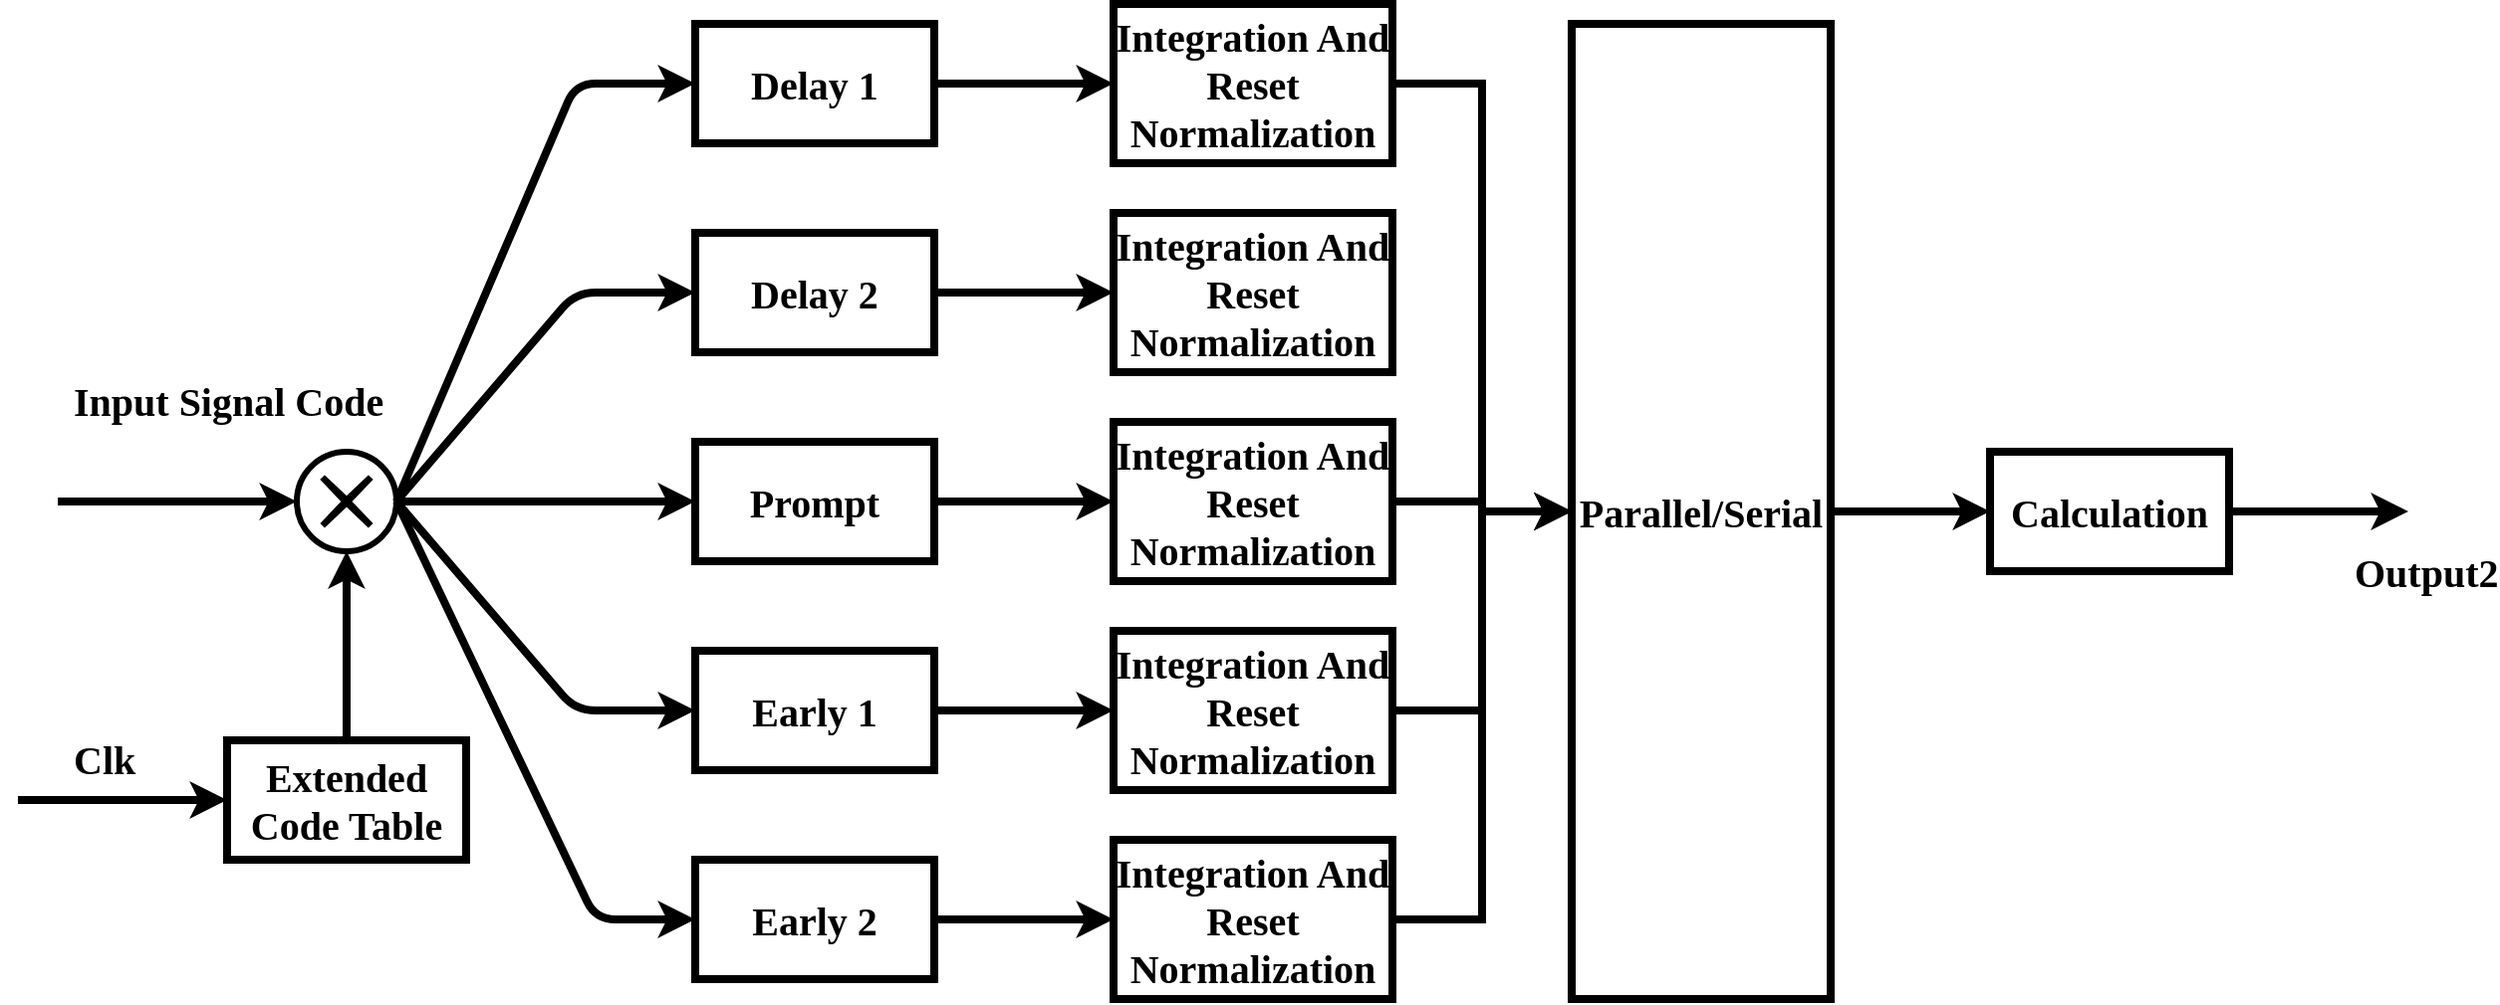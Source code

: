 <mxfile version="11.1.2" type="github"><diagram id="BzFxyADQcd_D7N0M5WDs" name="Page-1"><mxGraphModel dx="1730" dy="910" grid="1" gridSize="10" guides="1" tooltips="1" connect="1" arrows="1" fold="1" page="1" pageScale="1" pageWidth="850" pageHeight="1100" math="0" shadow="0"><root><mxCell id="0"/><mxCell id="1" parent="0"/><mxCell id="-UdZm8vG2Q-yXOyO8Yqk-1" value="" style="endArrow=classic;html=1;entryX=0;entryY=0.5;entryDx=0;entryDy=0;fontFamily=Times New Roman;fontSize=20;strokeWidth=4;fontStyle=1" edge="1" parent="1" target="-UdZm8vG2Q-yXOyO8Yqk-2"><mxGeometry width="50" height="50" relative="1" as="geometry"><mxPoint x="60" y="430" as="sourcePoint"/><mxPoint x="140" y="399" as="targetPoint"/></mxGeometry></mxCell><mxCell id="-UdZm8vG2Q-yXOyO8Yqk-2" value="" style="shape=mxgraph.bpmn.shape;html=1;verticalLabelPosition=bottom;labelBackgroundColor=#ffffff;verticalAlign=top;align=center;perimeter=ellipsePerimeter;outlineConnect=0;outline=end;symbol=cancel;fontFamily=Times New Roman;fontSize=20;strokeWidth=1;fontStyle=1" vertex="1" parent="1"><mxGeometry x="180" y="405" width="50" height="50" as="geometry"/></mxCell><mxCell id="-UdZm8vG2Q-yXOyO8Yqk-3" value="" style="endArrow=classic;html=1;exitX=1;exitY=0.5;exitDx=0;exitDy=0;entryX=0;entryY=0.5;entryDx=0;entryDy=0;fontFamily=Times New Roman;fontSize=20;strokeWidth=4;fontStyle=1" edge="1" parent="1" source="-UdZm8vG2Q-yXOyO8Yqk-2" target="-UdZm8vG2Q-yXOyO8Yqk-5"><mxGeometry width="50" height="50" relative="1" as="geometry"><mxPoint x="70" y="440" as="sourcePoint"/><mxPoint x="300" y="370" as="targetPoint"/><Array as="points"><mxPoint x="320" y="325"/></Array></mxGeometry></mxCell><mxCell id="-UdZm8vG2Q-yXOyO8Yqk-27" value="" style="edgeStyle=orthogonalEdgeStyle;rounded=0;orthogonalLoop=1;jettySize=auto;html=1;entryX=0;entryY=0.5;entryDx=0;entryDy=0;fontFamily=Times New Roman;fontSize=20;strokeWidth=4;fontStyle=1" edge="1" parent="1" source="-UdZm8vG2Q-yXOyO8Yqk-4" target="-UdZm8vG2Q-yXOyO8Yqk-9"><mxGeometry relative="1" as="geometry"><mxPoint x="580" y="220" as="targetPoint"/></mxGeometry></mxCell><mxCell id="-UdZm8vG2Q-yXOyO8Yqk-4" value="&lt;span style=&quot;font-size: 20px;&quot;&gt;Delay 1&lt;/span&gt;" style="rounded=0;whiteSpace=wrap;html=1;fontFamily=Times New Roman;fontSize=20;strokeWidth=4;fontStyle=1" vertex="1" parent="1"><mxGeometry x="380" y="190" width="120" height="60" as="geometry"/></mxCell><mxCell id="-UdZm8vG2Q-yXOyO8Yqk-29" value="" style="edgeStyle=orthogonalEdgeStyle;rounded=0;orthogonalLoop=1;jettySize=auto;html=1;entryX=0;entryY=0.5;entryDx=0;entryDy=0;fontFamily=Times New Roman;fontSize=20;strokeWidth=4;fontStyle=1" edge="1" parent="1" source="-UdZm8vG2Q-yXOyO8Yqk-5" target="-UdZm8vG2Q-yXOyO8Yqk-10"><mxGeometry relative="1" as="geometry"><mxPoint x="580" y="310" as="targetPoint"/></mxGeometry></mxCell><mxCell id="-UdZm8vG2Q-yXOyO8Yqk-5" value="&lt;span style=&quot;font-size: 20px;&quot;&gt;Delay 2&lt;/span&gt;" style="rounded=0;whiteSpace=wrap;html=1;fontFamily=Times New Roman;fontSize=20;strokeWidth=4;fontStyle=1" vertex="1" parent="1"><mxGeometry x="380" y="295" width="120" height="60" as="geometry"/></mxCell><mxCell id="-UdZm8vG2Q-yXOyO8Yqk-48" value="" style="edgeStyle=orthogonalEdgeStyle;rounded=0;orthogonalLoop=1;jettySize=auto;html=1;fontFamily=Times New Roman;fontSize=20;strokeWidth=4;fontStyle=1" edge="1" parent="1" source="-UdZm8vG2Q-yXOyO8Yqk-6" target="-UdZm8vG2Q-yXOyO8Yqk-11"><mxGeometry relative="1" as="geometry"><Array as="points"><mxPoint x="590" y="430"/><mxPoint x="590" y="430"/></Array></mxGeometry></mxCell><mxCell id="-UdZm8vG2Q-yXOyO8Yqk-6" value="&lt;span style=&quot;font-size: 20px&quot;&gt;Prompt&lt;/span&gt;" style="rounded=0;whiteSpace=wrap;html=1;fontFamily=Times New Roman;fontSize=20;strokeWidth=4;fontStyle=1" vertex="1" parent="1"><mxGeometry x="380" y="400" width="120" height="60" as="geometry"/></mxCell><mxCell id="-UdZm8vG2Q-yXOyO8Yqk-33" value="" style="edgeStyle=orthogonalEdgeStyle;rounded=0;orthogonalLoop=1;jettySize=auto;html=1;entryX=0;entryY=0.5;entryDx=0;entryDy=0;fontFamily=Times New Roman;fontSize=20;strokeWidth=4;fontStyle=1" edge="1" parent="1" source="-UdZm8vG2Q-yXOyO8Yqk-7" target="-UdZm8vG2Q-yXOyO8Yqk-12"><mxGeometry relative="1" as="geometry"><mxPoint x="580" y="490" as="targetPoint"/></mxGeometry></mxCell><mxCell id="-UdZm8vG2Q-yXOyO8Yqk-7" value="&lt;span style=&quot;font-size: 20px;&quot;&gt;Early 1&lt;/span&gt;" style="rounded=0;whiteSpace=wrap;html=1;fontFamily=Times New Roman;fontSize=20;strokeWidth=4;fontStyle=1" vertex="1" parent="1"><mxGeometry x="380" y="505" width="120" height="60" as="geometry"/></mxCell><mxCell id="-UdZm8vG2Q-yXOyO8Yqk-35" value="" style="edgeStyle=orthogonalEdgeStyle;rounded=0;orthogonalLoop=1;jettySize=auto;html=1;entryX=0;entryY=0.5;entryDx=0;entryDy=0;fontFamily=Times New Roman;fontSize=20;strokeWidth=4;fontStyle=1" edge="1" parent="1" source="-UdZm8vG2Q-yXOyO8Yqk-8" target="-UdZm8vG2Q-yXOyO8Yqk-13"><mxGeometry relative="1" as="geometry"><mxPoint x="580" y="580" as="targetPoint"/></mxGeometry></mxCell><mxCell id="-UdZm8vG2Q-yXOyO8Yqk-8" value="&lt;span style=&quot;font-size: 20px;&quot;&gt;Early 2&lt;/span&gt;" style="rounded=0;whiteSpace=wrap;html=1;fontFamily=Times New Roman;fontSize=20;strokeWidth=4;fontStyle=1" vertex="1" parent="1"><mxGeometry x="380" y="610" width="120" height="60" as="geometry"/></mxCell><mxCell id="-UdZm8vG2Q-yXOyO8Yqk-21" value="" style="edgeStyle=orthogonalEdgeStyle;rounded=0;orthogonalLoop=1;jettySize=auto;html=1;fontFamily=Times New Roman;fontSize=20;strokeWidth=4;fontStyle=1" edge="1" parent="1" source="-UdZm8vG2Q-yXOyO8Yqk-9" target="-UdZm8vG2Q-yXOyO8Yqk-15"><mxGeometry relative="1" as="geometry"/></mxCell><mxCell id="-UdZm8vG2Q-yXOyO8Yqk-9" value="Integration And Reset Normalization" style="rounded=0;whiteSpace=wrap;html=1;fontFamily=Times New Roman;fontSize=20;flipV=0;flipH=1;strokeWidth=4;fontStyle=1" vertex="1" parent="1"><mxGeometry x="590" y="180" width="140" height="80" as="geometry"/></mxCell><mxCell id="-UdZm8vG2Q-yXOyO8Yqk-10" value="Integration And Reset&lt;br style=&quot;font-size: 20px;&quot;&gt;Normalization" style="rounded=0;whiteSpace=wrap;html=1;fontFamily=Times New Roman;fontSize=20;flipV=0;flipH=1;strokeWidth=4;fontStyle=1" vertex="1" parent="1"><mxGeometry x="590" y="285" width="140" height="80" as="geometry"/></mxCell><mxCell id="-UdZm8vG2Q-yXOyO8Yqk-23" value="" style="edgeStyle=orthogonalEdgeStyle;rounded=0;orthogonalLoop=1;jettySize=auto;html=1;fontFamily=Times New Roman;fontSize=20;strokeWidth=4;fontStyle=1" edge="1" parent="1" source="-UdZm8vG2Q-yXOyO8Yqk-11" target="-UdZm8vG2Q-yXOyO8Yqk-15"><mxGeometry relative="1" as="geometry"/></mxCell><mxCell id="-UdZm8vG2Q-yXOyO8Yqk-11" value="Integration And Reset&lt;br style=&quot;font-size: 20px;&quot;&gt;Normalization" style="rounded=0;whiteSpace=wrap;html=1;fontFamily=Times New Roman;fontSize=20;flipV=0;flipH=1;strokeWidth=4;fontStyle=1" vertex="1" parent="1"><mxGeometry x="590" y="390" width="140" height="80" as="geometry"/></mxCell><mxCell id="-UdZm8vG2Q-yXOyO8Yqk-24" value="" style="edgeStyle=orthogonalEdgeStyle;rounded=0;orthogonalLoop=1;jettySize=auto;html=1;fontFamily=Times New Roman;fontSize=20;strokeWidth=4;fontStyle=1" edge="1" parent="1" source="-UdZm8vG2Q-yXOyO8Yqk-12" target="-UdZm8vG2Q-yXOyO8Yqk-15"><mxGeometry relative="1" as="geometry"/></mxCell><mxCell id="-UdZm8vG2Q-yXOyO8Yqk-12" value="Integration And Reset Normalization" style="rounded=0;whiteSpace=wrap;html=1;fontFamily=Times New Roman;fontSize=20;flipV=0;flipH=1;strokeWidth=4;fontStyle=1" vertex="1" parent="1"><mxGeometry x="590" y="495" width="140" height="80" as="geometry"/></mxCell><mxCell id="-UdZm8vG2Q-yXOyO8Yqk-25" value="" style="edgeStyle=orthogonalEdgeStyle;rounded=0;orthogonalLoop=1;jettySize=auto;html=1;fontFamily=Times New Roman;fontSize=20;strokeWidth=4;fontStyle=1" edge="1" parent="1" source="-UdZm8vG2Q-yXOyO8Yqk-13" target="-UdZm8vG2Q-yXOyO8Yqk-15"><mxGeometry relative="1" as="geometry"/></mxCell><mxCell id="-UdZm8vG2Q-yXOyO8Yqk-13" value="&lt;span style=&quot;white-space: normal; font-size: 20px;&quot;&gt;Integration And Reset Normalization&lt;/span&gt;" style="rounded=0;whiteSpace=wrap;html=1;fontFamily=Times New Roman;fontSize=20;flipV=0;flipH=1;strokeWidth=4;fontStyle=1" vertex="1" parent="1"><mxGeometry x="590" y="600" width="140" height="80" as="geometry"/></mxCell><mxCell id="-UdZm8vG2Q-yXOyO8Yqk-20" value="" style="edgeStyle=orthogonalEdgeStyle;rounded=0;orthogonalLoop=1;jettySize=auto;html=1;fontFamily=Times New Roman;fontSize=20;entryX=0;entryY=0.5;entryDx=0;entryDy=0;strokeWidth=4;fontStyle=1" edge="1" parent="1" source="-UdZm8vG2Q-yXOyO8Yqk-15" target="-UdZm8vG2Q-yXOyO8Yqk-16"><mxGeometry relative="1" as="geometry"><mxPoint x="960" y="400" as="targetPoint"/></mxGeometry></mxCell><mxCell id="-UdZm8vG2Q-yXOyO8Yqk-15" value="Parallel/Serial" style="rounded=0;whiteSpace=wrap;html=1;fontFamily=Times New Roman;fontSize=20;strokeWidth=4;fontStyle=1" vertex="1" parent="1"><mxGeometry x="820" y="190" width="130" height="490" as="geometry"/></mxCell><mxCell id="-UdZm8vG2Q-yXOyO8Yqk-16" value="Calculation" style="rounded=0;whiteSpace=wrap;html=1;fontFamily=Times New Roman;fontSize=20;strokeWidth=4;fontStyle=1" vertex="1" parent="1"><mxGeometry x="1030" y="405" width="120" height="60" as="geometry"/></mxCell><mxCell id="-UdZm8vG2Q-yXOyO8Yqk-17" value="" style="endArrow=classic;html=1;fontFamily=Times New Roman;fontSize=20;strokeWidth=4;fontStyle=1" edge="1" parent="1"><mxGeometry width="50" height="50" relative="1" as="geometry"><mxPoint x="1150" y="435" as="sourcePoint"/><mxPoint x="1240" y="435" as="targetPoint"/></mxGeometry></mxCell><mxCell id="-UdZm8vG2Q-yXOyO8Yqk-18" value="Output2" style="text;html=1;resizable=0;points=[];autosize=1;align=left;verticalAlign=top;spacingTop=-4;fontFamily=Times New Roman;fontSize=20;strokeWidth=4;fontStyle=1" vertex="1" parent="1"><mxGeometry x="1211" y="451" width="60" height="20" as="geometry"/></mxCell><mxCell id="-UdZm8vG2Q-yXOyO8Yqk-38" value="" style="endArrow=classic;html=1;exitX=1;exitY=0.5;exitDx=0;exitDy=0;entryX=0;entryY=0.5;entryDx=0;entryDy=0;fontFamily=Times New Roman;fontSize=20;strokeWidth=4;fontStyle=1" edge="1" parent="1" source="-UdZm8vG2Q-yXOyO8Yqk-2" target="-UdZm8vG2Q-yXOyO8Yqk-6"><mxGeometry width="50" height="50" relative="1" as="geometry"><mxPoint x="260" y="400" as="sourcePoint"/><mxPoint x="310" y="350" as="targetPoint"/></mxGeometry></mxCell><mxCell id="-UdZm8vG2Q-yXOyO8Yqk-39" value="" style="endArrow=classic;html=1;exitX=1;exitY=0.5;exitDx=0;exitDy=0;entryX=0;entryY=0.5;entryDx=0;entryDy=0;fontFamily=Times New Roman;fontSize=20;strokeWidth=4;fontStyle=1" edge="1" parent="1" source="-UdZm8vG2Q-yXOyO8Yqk-2" target="-UdZm8vG2Q-yXOyO8Yqk-7"><mxGeometry width="50" height="50" relative="1" as="geometry"><mxPoint x="220" y="420" as="sourcePoint"/><mxPoint x="270" y="370" as="targetPoint"/><Array as="points"><mxPoint x="320" y="535"/></Array></mxGeometry></mxCell><mxCell id="-UdZm8vG2Q-yXOyO8Yqk-40" value="" style="endArrow=classic;html=1;exitX=1;exitY=0.5;exitDx=0;exitDy=0;entryX=0;entryY=0.5;entryDx=0;entryDy=0;fontFamily=Times New Roman;fontSize=20;strokeWidth=4;fontStyle=1" edge="1" parent="1" source="-UdZm8vG2Q-yXOyO8Yqk-2" target="-UdZm8vG2Q-yXOyO8Yqk-8"><mxGeometry width="50" height="50" relative="1" as="geometry"><mxPoint x="230" y="430" as="sourcePoint"/><mxPoint x="280" y="380" as="targetPoint"/><Array as="points"><mxPoint x="330" y="640"/></Array></mxGeometry></mxCell><mxCell id="-UdZm8vG2Q-yXOyO8Yqk-41" value="Input Signal Code" style="text;html=1;resizable=0;points=[];autosize=1;align=left;verticalAlign=top;spacingTop=-4;fontFamily=Times New Roman;fontSize=20;strokeWidth=4;fontStyle=1" vertex="1" parent="1"><mxGeometry x="66" y="365" width="110" height="20" as="geometry"/></mxCell><mxCell id="-UdZm8vG2Q-yXOyO8Yqk-42" value="" style="endArrow=classic;html=1;entryX=0;entryY=0.5;entryDx=0;entryDy=0;fontFamily=Times New Roman;fontSize=20;strokeWidth=4;fontStyle=1" edge="1" parent="1" target="-UdZm8vG2Q-yXOyO8Yqk-44"><mxGeometry width="50" height="50" relative="1" as="geometry"><mxPoint x="40" y="580" as="sourcePoint"/><mxPoint x="120" y="580" as="targetPoint"/></mxGeometry></mxCell><mxCell id="-UdZm8vG2Q-yXOyO8Yqk-43" value="Clk" style="text;html=1;resizable=0;points=[];autosize=1;align=left;verticalAlign=top;spacingTop=-4;fontFamily=Times New Roman;fontSize=20;strokeWidth=4;fontStyle=1" vertex="1" parent="1"><mxGeometry x="66" y="545" width="30" height="20" as="geometry"/></mxCell><mxCell id="-UdZm8vG2Q-yXOyO8Yqk-46" value="" style="edgeStyle=orthogonalEdgeStyle;rounded=0;orthogonalLoop=1;jettySize=auto;html=1;entryX=0.5;entryY=1;entryDx=0;entryDy=0;exitX=0.5;exitY=0;exitDx=0;exitDy=0;fontFamily=Times New Roman;fontSize=20;strokeWidth=4;fontStyle=1" edge="1" parent="1" source="-UdZm8vG2Q-yXOyO8Yqk-44" target="-UdZm8vG2Q-yXOyO8Yqk-2"><mxGeometry relative="1" as="geometry"><Array as="points"><mxPoint x="205" y="520"/></Array></mxGeometry></mxCell><mxCell id="-UdZm8vG2Q-yXOyO8Yqk-44" value="Extended Code Table" style="rounded=0;whiteSpace=wrap;html=1;fontFamily=Times New Roman;fontSize=20;strokeWidth=4;fontStyle=1" vertex="1" parent="1"><mxGeometry x="145" y="550" width="120" height="60" as="geometry"/></mxCell><mxCell id="-UdZm8vG2Q-yXOyO8Yqk-47" value="" style="endArrow=classic;html=1;exitX=1;exitY=0.5;exitDx=0;exitDy=0;entryX=0;entryY=0.5;entryDx=0;entryDy=0;fontFamily=Times New Roman;fontSize=20;strokeWidth=4;fontStyle=1" edge="1" parent="1" source="-UdZm8vG2Q-yXOyO8Yqk-2" target="-UdZm8vG2Q-yXOyO8Yqk-4"><mxGeometry width="50" height="50" relative="1" as="geometry"><mxPoint x="210" y="330" as="sourcePoint"/><mxPoint x="260" y="280" as="targetPoint"/><Array as="points"><mxPoint x="320" y="220"/></Array></mxGeometry></mxCell></root></mxGraphModel></diagram></mxfile>